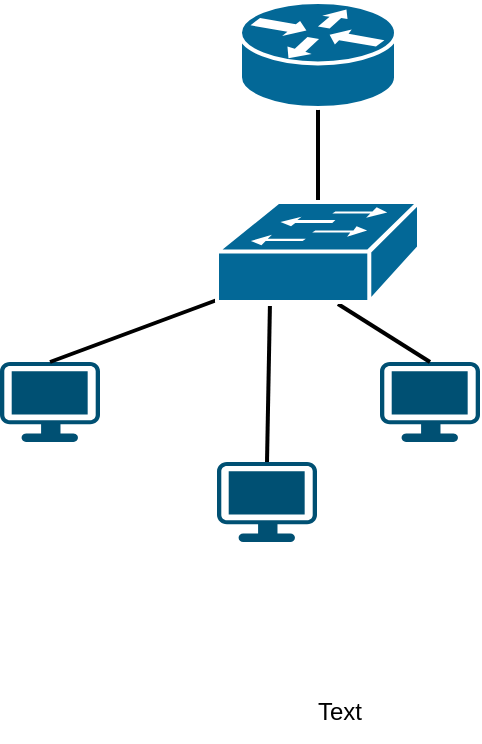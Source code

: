 <mxfile version="21.5.0" type="github">
  <diagram name="Page-1" id="pDpV7WeOmWzzQy2Ejz_Q">
    <mxGraphModel dx="1312" dy="729" grid="1" gridSize="10" guides="1" tooltips="1" connect="1" arrows="0" fold="1" page="1" pageScale="1" pageWidth="1100" pageHeight="850" math="0" shadow="0">
      <root>
        <mxCell id="0" />
        <mxCell id="1" parent="0" />
        <mxCell id="0ArkVvi7nFBQ5pvi9Glg-6" value="" style="points=[[0.03,0.03,0],[0.5,0,0],[0.97,0.03,0],[1,0.4,0],[0.97,0.745,0],[0.5,1,0],[0.03,0.745,0],[0,0.4,0]];verticalLabelPosition=bottom;sketch=0;html=1;verticalAlign=top;aspect=fixed;align=center;pointerEvents=1;shape=mxgraph.cisco19.workstation;fillColor=#005073;strokeColor=none;" parent="1" vertex="1">
          <mxGeometry x="380" y="200" width="50" height="40" as="geometry" />
        </mxCell>
        <mxCell id="0ArkVvi7nFBQ5pvi9Glg-7" value="" style="points=[[0.03,0.03,0],[0.5,0,0],[0.97,0.03,0],[1,0.4,0],[0.97,0.745,0],[0.5,1,0],[0.03,0.745,0],[0,0.4,0]];verticalLabelPosition=bottom;sketch=0;html=1;verticalAlign=top;aspect=fixed;align=center;pointerEvents=1;shape=mxgraph.cisco19.workstation;fillColor=#005073;strokeColor=none;" parent="1" vertex="1">
          <mxGeometry x="488.5" y="250" width="50" height="40" as="geometry" />
        </mxCell>
        <mxCell id="0ArkVvi7nFBQ5pvi9Glg-8" value="" style="points=[[0.03,0.03,0],[0.5,0,0],[0.97,0.03,0],[1,0.4,0],[0.97,0.745,0],[0.5,1,0],[0.03,0.745,0],[0,0.4,0]];verticalLabelPosition=bottom;sketch=0;html=1;verticalAlign=top;aspect=fixed;align=center;pointerEvents=1;shape=mxgraph.cisco19.workstation;fillColor=#005073;strokeColor=none;" parent="1" vertex="1">
          <mxGeometry x="570" y="200" width="50" height="40" as="geometry" />
        </mxCell>
        <mxCell id="0ArkVvi7nFBQ5pvi9Glg-11" value="" style="html=1;rounded=0;entryX=0.5;entryY=0;entryDx=0;entryDy=0;entryPerimeter=0;startArrow=none;startFill=0;endArrow=none;endFill=0;strokeWidth=2;endSize=3;startSize=3;exitX=0.599;exitY=1.02;exitDx=0;exitDy=0;exitPerimeter=0;" parent="1" source="98qYEHV8nhhFRprOGtXa-2" target="0ArkVvi7nFBQ5pvi9Glg-8" edge="1">
          <mxGeometry width="100" relative="1" as="geometry">
            <mxPoint x="537.5" y="210" as="sourcePoint" />
            <mxPoint x="570" y="350" as="targetPoint" />
          </mxGeometry>
        </mxCell>
        <mxCell id="0ArkVvi7nFBQ5pvi9Glg-12" value="" style="shape=link;html=1;rounded=0;entryX=0.25;entryY=1;entryDx=0;entryDy=0;entryPerimeter=0;exitX=0.5;exitY=0;exitDx=0;exitDy=0;exitPerimeter=0;strokeColor=none;strokeWidth=6;" parent="1" source="0ArkVvi7nFBQ5pvi9Glg-6" edge="1">
          <mxGeometry width="100" relative="1" as="geometry">
            <mxPoint x="380" y="270" as="sourcePoint" />
            <mxPoint x="512.5" y="210" as="targetPoint" />
          </mxGeometry>
        </mxCell>
        <mxCell id="0ArkVvi7nFBQ5pvi9Glg-13" value="" style="html=1;rounded=0;exitX=0.5;exitY=0;exitDx=0;exitDy=0;exitPerimeter=0;strokeWidth=2;endArrow=none;endFill=0;entryX=0.262;entryY=1.04;entryDx=0;entryDy=0;entryPerimeter=0;" parent="1" source="0ArkVvi7nFBQ5pvi9Glg-7" target="98qYEHV8nhhFRprOGtXa-2" edge="1">
          <mxGeometry width="100" relative="1" as="geometry">
            <mxPoint x="520" y="480" as="sourcePoint" />
            <mxPoint x="520" y="180" as="targetPoint" />
            <Array as="points" />
          </mxGeometry>
        </mxCell>
        <mxCell id="0ArkVvi7nFBQ5pvi9Glg-14" value="" style="html=1;rounded=0;entryX=0.5;entryY=1;entryDx=0;entryDy=0;entryPerimeter=0;startArrow=none;startFill=0;endArrow=none;endFill=0;strokeWidth=2;endSize=3;startSize=3;" parent="1" source="98qYEHV8nhhFRprOGtXa-2" target="98qYEHV8nhhFRprOGtXa-1" edge="1">
          <mxGeometry width="100" relative="1" as="geometry">
            <mxPoint x="525" y="160" as="sourcePoint" />
            <mxPoint x="525" y="81" as="targetPoint" />
          </mxGeometry>
        </mxCell>
        <mxCell id="0ArkVvi7nFBQ5pvi9Glg-18" value="" style="endArrow=none;startArrow=none;html=1;rounded=0;exitX=0.5;exitY=0;exitDx=0;exitDy=0;exitPerimeter=0;entryX=0;entryY=0.98;entryDx=0;entryDy=0;entryPerimeter=0;strokeWidth=2;startFill=0;endFill=0;endSize=3;startSize=3;" parent="1" source="0ArkVvi7nFBQ5pvi9Glg-6" target="98qYEHV8nhhFRprOGtXa-2" edge="1">
          <mxGeometry width="50" height="50" relative="1" as="geometry">
            <mxPoint x="520" y="380" as="sourcePoint" />
            <mxPoint x="512.5" y="210" as="targetPoint" />
          </mxGeometry>
        </mxCell>
        <mxCell id="98qYEHV8nhhFRprOGtXa-1" value="" style="shape=mxgraph.cisco.routers.router;sketch=0;html=1;pointerEvents=1;dashed=0;fillColor=#036897;strokeColor=#ffffff;strokeWidth=2;verticalLabelPosition=bottom;verticalAlign=top;align=center;outlineConnect=0;" vertex="1" parent="1">
          <mxGeometry x="500" y="20" width="78" height="53" as="geometry" />
        </mxCell>
        <mxCell id="98qYEHV8nhhFRprOGtXa-2" value="" style="shape=mxgraph.cisco.switches.workgroup_switch;sketch=0;html=1;pointerEvents=1;dashed=0;fillColor=#036897;strokeColor=#ffffff;strokeWidth=2;verticalLabelPosition=bottom;verticalAlign=top;align=center;outlineConnect=0;" vertex="1" parent="1">
          <mxGeometry x="488.5" y="120" width="101" height="50" as="geometry" />
        </mxCell>
        <mxCell id="98qYEHV8nhhFRprOGtXa-3" value="Text" style="text;strokeColor=none;align=center;fillColor=none;html=1;verticalAlign=middle;whiteSpace=wrap;rounded=0;" vertex="1" parent="1">
          <mxGeometry x="520" y="360" width="60" height="30" as="geometry" />
        </mxCell>
      </root>
    </mxGraphModel>
  </diagram>
</mxfile>
